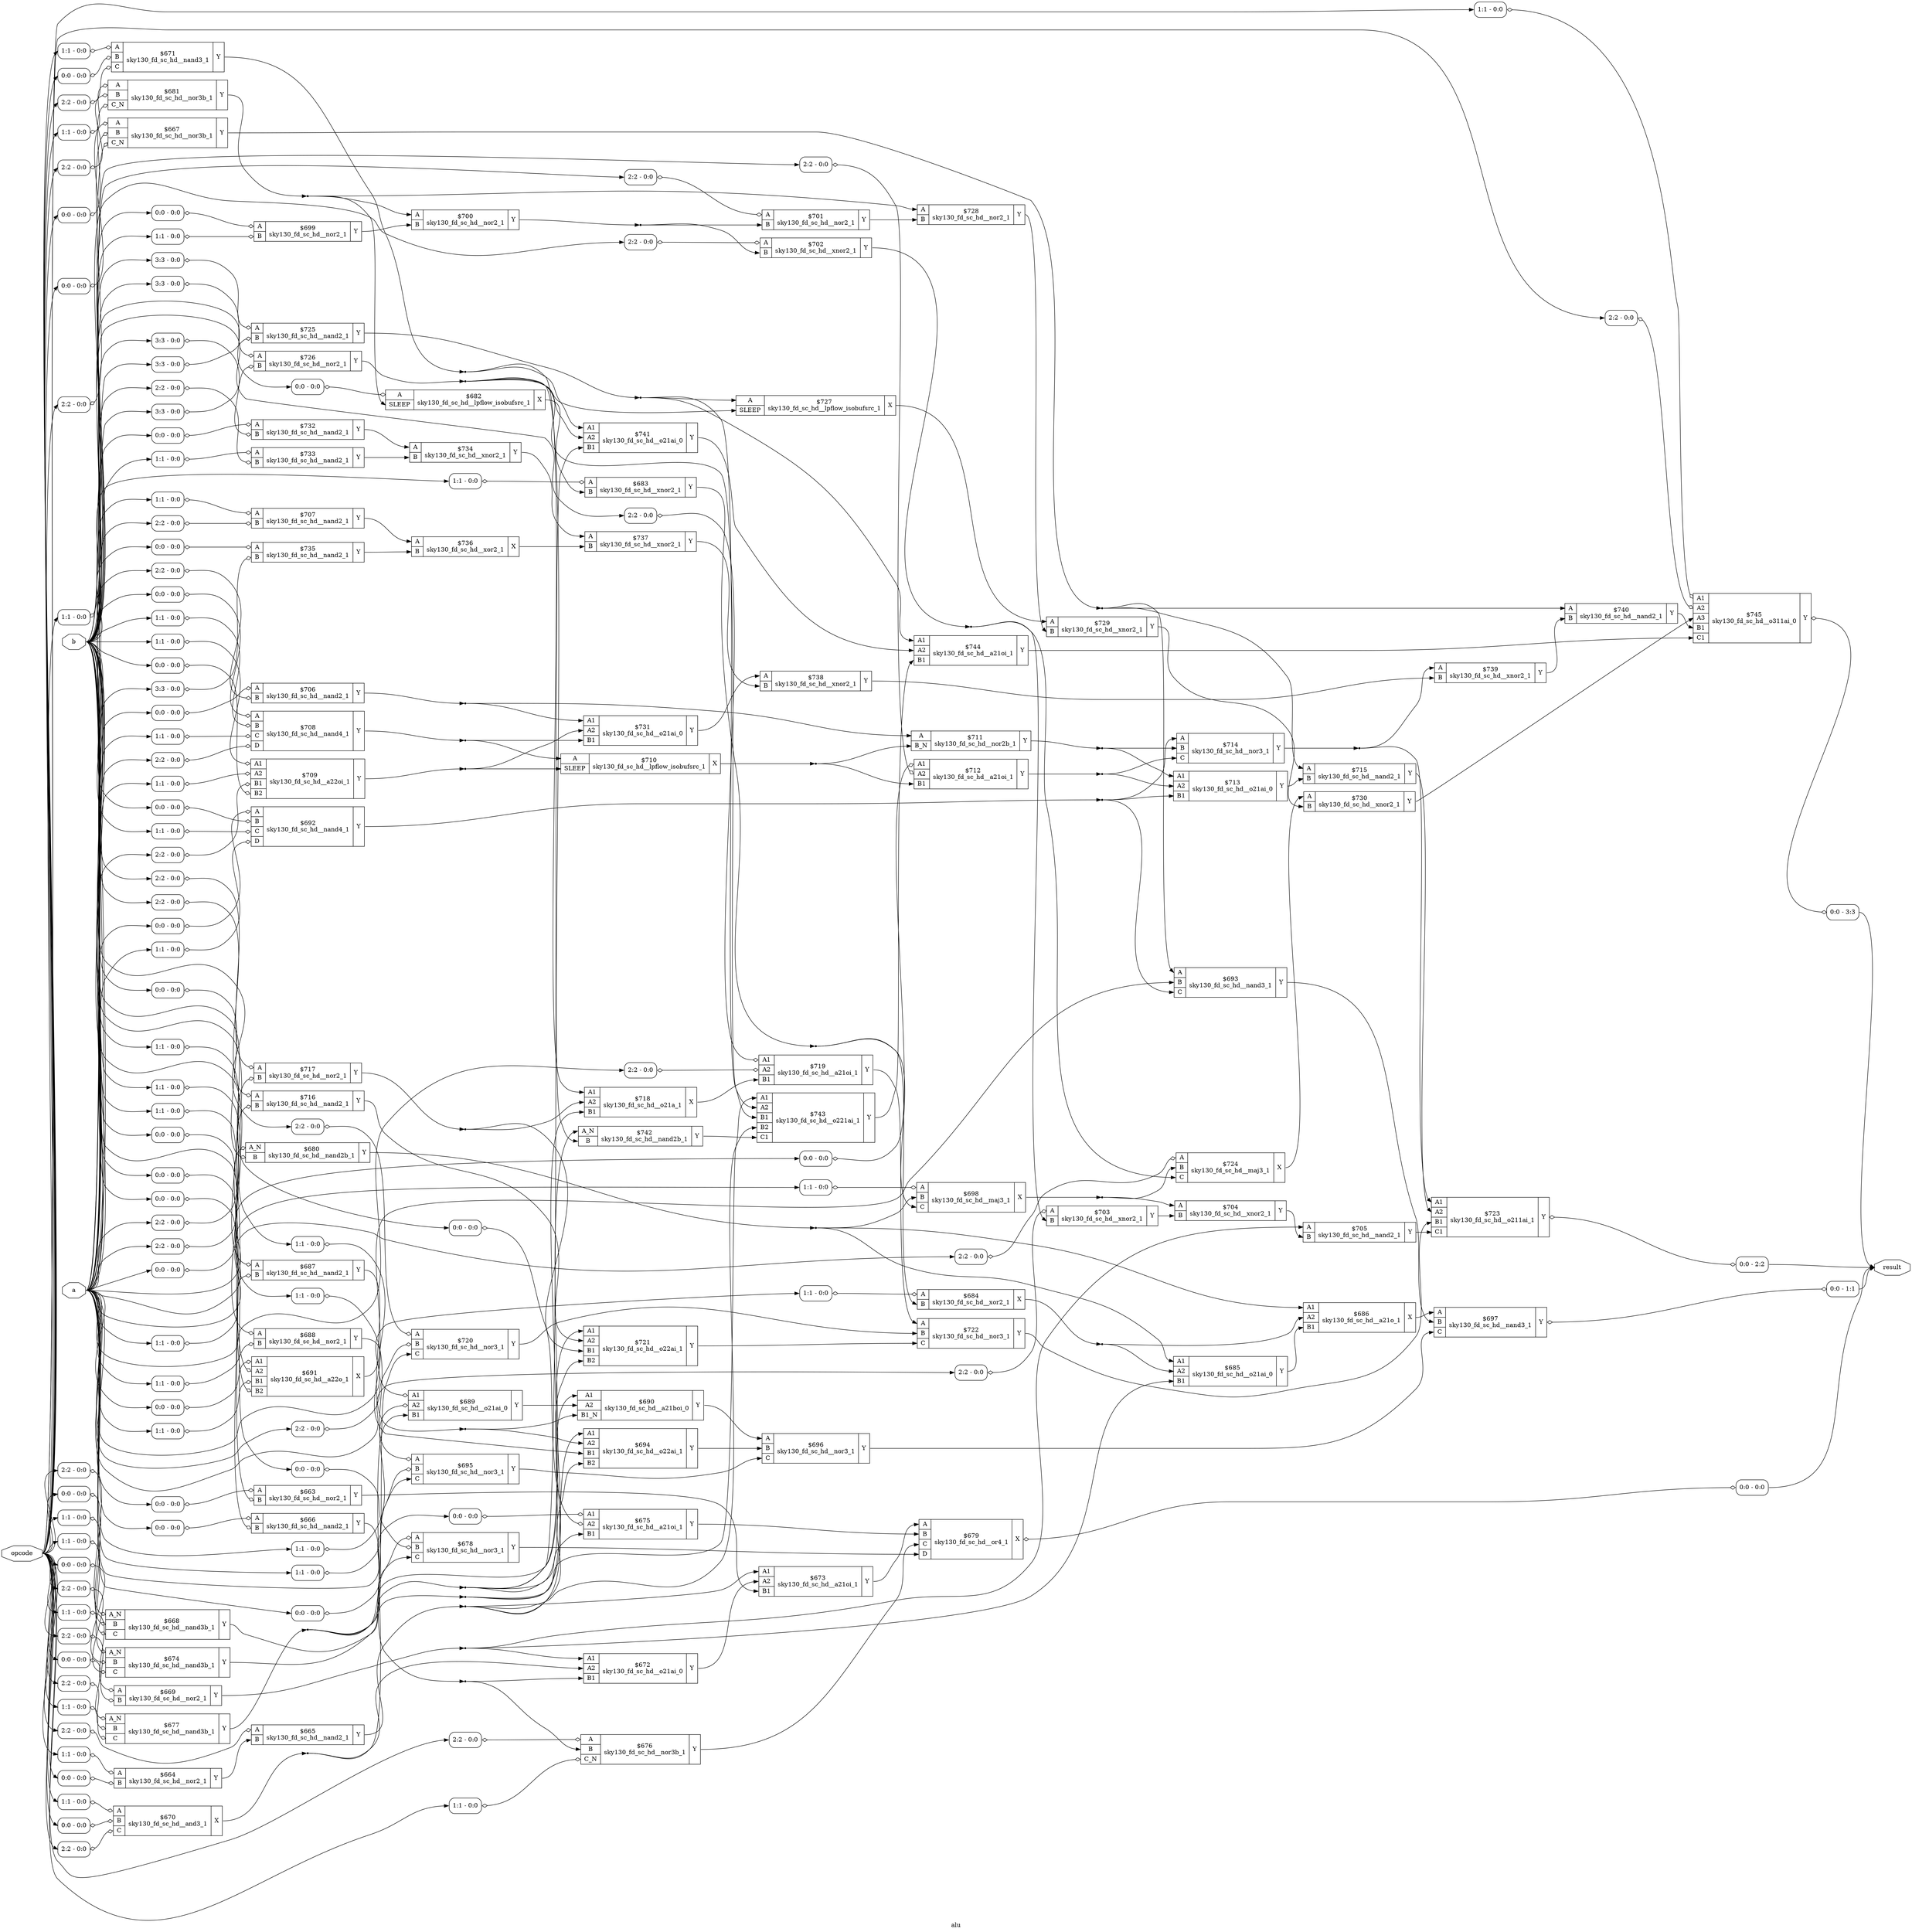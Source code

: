 digraph "alu" {
label="alu";
rankdir="LR";
remincross=true;
n80 [ shape=octagon, label="a", color="black", fontcolor="black" ];
n81 [ shape=octagon, label="b", color="black", fontcolor="black" ];
n82 [ shape=octagon, label="opcode", color="black", fontcolor="black" ];
n83 [ shape=octagon, label="result", color="black", fontcolor="black" ];
c87 [ shape=record, label="{{<p84> A|<p85> B}|$663\nsky130_fd_sc_hd__nor2_1|{<p86> Y}}",  ];
x0 [ shape=record, style=rounded, label="<s0> 0:0 - 0:0 ", color="black", fontcolor="black" ];
x0:e -> c87:p84:w [arrowhead=odiamond, arrowtail=odiamond, dir=both, color="black", fontcolor="black", label=""];
x1 [ shape=record, style=rounded, label="<s0> 0:0 - 0:0 ", color="black", fontcolor="black" ];
x1:e -> c87:p85:w [arrowhead=odiamond, arrowtail=odiamond, dir=both, color="black", fontcolor="black", label=""];
c88 [ shape=record, label="{{<p84> A|<p85> B}|$664\nsky130_fd_sc_hd__nor2_1|{<p86> Y}}",  ];
x2 [ shape=record, style=rounded, label="<s0> 1:1 - 0:0 ", color="black", fontcolor="black" ];
x2:e -> c88:p84:w [arrowhead=odiamond, arrowtail=odiamond, dir=both, color="black", fontcolor="black", label=""];
x3 [ shape=record, style=rounded, label="<s0> 0:0 - 0:0 ", color="black", fontcolor="black" ];
x3:e -> c88:p85:w [arrowhead=odiamond, arrowtail=odiamond, dir=both, color="black", fontcolor="black", label=""];
c89 [ shape=record, label="{{<p84> A|<p85> B}|$665\nsky130_fd_sc_hd__nand2_1|{<p86> Y}}",  ];
x4 [ shape=record, style=rounded, label="<s0> 2:2 - 0:0 ", color="black", fontcolor="black" ];
x4:e -> c89:p84:w [arrowhead=odiamond, arrowtail=odiamond, dir=both, color="black", fontcolor="black", label=""];
c90 [ shape=record, label="{{<p84> A|<p85> B}|$666\nsky130_fd_sc_hd__nand2_1|{<p86> Y}}",  ];
x5 [ shape=record, style=rounded, label="<s0> 0:0 - 0:0 ", color="black", fontcolor="black" ];
x5:e -> c90:p84:w [arrowhead=odiamond, arrowtail=odiamond, dir=both, color="black", fontcolor="black", label=""];
x6 [ shape=record, style=rounded, label="<s0> 0:0 - 0:0 ", color="black", fontcolor="black" ];
x6:e -> c90:p85:w [arrowhead=odiamond, arrowtail=odiamond, dir=both, color="black", fontcolor="black", label=""];
c92 [ shape=record, label="{{<p84> A|<p85> B|<p91> C_N}|$667\nsky130_fd_sc_hd__nor3b_1|{<p86> Y}}",  ];
x7 [ shape=record, style=rounded, label="<s0> 0:0 - 0:0 ", color="black", fontcolor="black" ];
x7:e -> c92:p84:w [arrowhead=odiamond, arrowtail=odiamond, dir=both, color="black", fontcolor="black", label=""];
x8 [ shape=record, style=rounded, label="<s0> 2:2 - 0:0 ", color="black", fontcolor="black" ];
x8:e -> c92:p85:w [arrowhead=odiamond, arrowtail=odiamond, dir=both, color="black", fontcolor="black", label=""];
x9 [ shape=record, style=rounded, label="<s0> 1:1 - 0:0 ", color="black", fontcolor="black" ];
x9:e -> c92:p91:w [arrowhead=odiamond, arrowtail=odiamond, dir=both, color="black", fontcolor="black", label=""];
c95 [ shape=record, label="{{<p93> A_N|<p85> B|<p94> C}|$668\nsky130_fd_sc_hd__nand3b_1|{<p86> Y}}",  ];
x10 [ shape=record, style=rounded, label="<s0> 2:2 - 0:0 ", color="black", fontcolor="black" ];
x10:e -> c95:p93:w [arrowhead=odiamond, arrowtail=odiamond, dir=both, color="black", fontcolor="black", label=""];
x11 [ shape=record, style=rounded, label="<s0> 0:0 - 0:0 ", color="black", fontcolor="black" ];
x11:e -> c95:p85:w [arrowhead=odiamond, arrowtail=odiamond, dir=both, color="black", fontcolor="black", label=""];
x12 [ shape=record, style=rounded, label="<s0> 1:1 - 0:0 ", color="black", fontcolor="black" ];
x12:e -> c95:p94:w [arrowhead=odiamond, arrowtail=odiamond, dir=both, color="black", fontcolor="black", label=""];
c96 [ shape=record, label="{{<p84> A|<p85> B}|$669\nsky130_fd_sc_hd__nor2_1|{<p86> Y}}",  ];
x13 [ shape=record, style=rounded, label="<s0> 1:1 - 0:0 ", color="black", fontcolor="black" ];
x13:e -> c96:p84:w [arrowhead=odiamond, arrowtail=odiamond, dir=both, color="black", fontcolor="black", label=""];
x14 [ shape=record, style=rounded, label="<s0> 2:2 - 0:0 ", color="black", fontcolor="black" ];
x14:e -> c96:p85:w [arrowhead=odiamond, arrowtail=odiamond, dir=both, color="black", fontcolor="black", label=""];
c98 [ shape=record, label="{{<p84> A|<p85> B|<p94> C}|$670\nsky130_fd_sc_hd__and3_1|{<p97> X}}",  ];
x15 [ shape=record, style=rounded, label="<s0> 1:1 - 0:0 ", color="black", fontcolor="black" ];
x15:e -> c98:p84:w [arrowhead=odiamond, arrowtail=odiamond, dir=both, color="black", fontcolor="black", label=""];
x16 [ shape=record, style=rounded, label="<s0> 0:0 - 0:0 ", color="black", fontcolor="black" ];
x16:e -> c98:p85:w [arrowhead=odiamond, arrowtail=odiamond, dir=both, color="black", fontcolor="black", label=""];
x17 [ shape=record, style=rounded, label="<s0> 2:2 - 0:0 ", color="black", fontcolor="black" ];
x17:e -> c98:p94:w [arrowhead=odiamond, arrowtail=odiamond, dir=both, color="black", fontcolor="black", label=""];
c99 [ shape=record, label="{{<p84> A|<p85> B|<p94> C}|$671\nsky130_fd_sc_hd__nand3_1|{<p86> Y}}",  ];
x18 [ shape=record, style=rounded, label="<s0> 1:1 - 0:0 ", color="black", fontcolor="black" ];
x18:e -> c99:p84:w [arrowhead=odiamond, arrowtail=odiamond, dir=both, color="black", fontcolor="black", label=""];
x19 [ shape=record, style=rounded, label="<s0> 0:0 - 0:0 ", color="black", fontcolor="black" ];
x19:e -> c99:p85:w [arrowhead=odiamond, arrowtail=odiamond, dir=both, color="black", fontcolor="black", label=""];
x20 [ shape=record, style=rounded, label="<s0> 2:2 - 0:0 ", color="black", fontcolor="black" ];
x20:e -> c99:p94:w [arrowhead=odiamond, arrowtail=odiamond, dir=both, color="black", fontcolor="black", label=""];
c103 [ shape=record, label="{{<p100> A1|<p101> A2|<p102> B1}|$672\nsky130_fd_sc_hd__o21ai_0|{<p86> Y}}",  ];
c104 [ shape=record, label="{{<p100> A1|<p101> A2|<p102> B1}|$673\nsky130_fd_sc_hd__a21oi_1|{<p86> Y}}",  ];
c105 [ shape=record, label="{{<p93> A_N|<p85> B|<p94> C}|$674\nsky130_fd_sc_hd__nand3b_1|{<p86> Y}}",  ];
x21 [ shape=record, style=rounded, label="<s0> 1:1 - 0:0 ", color="black", fontcolor="black" ];
x21:e -> c105:p93:w [arrowhead=odiamond, arrowtail=odiamond, dir=both, color="black", fontcolor="black", label=""];
x22 [ shape=record, style=rounded, label="<s0> 0:0 - 0:0 ", color="black", fontcolor="black" ];
x22:e -> c105:p85:w [arrowhead=odiamond, arrowtail=odiamond, dir=both, color="black", fontcolor="black", label=""];
x23 [ shape=record, style=rounded, label="<s0> 2:2 - 0:0 ", color="black", fontcolor="black" ];
x23:e -> c105:p94:w [arrowhead=odiamond, arrowtail=odiamond, dir=both, color="black", fontcolor="black", label=""];
c106 [ shape=record, label="{{<p100> A1|<p101> A2|<p102> B1}|$675\nsky130_fd_sc_hd__a21oi_1|{<p86> Y}}",  ];
x24 [ shape=record, style=rounded, label="<s0> 0:0 - 0:0 ", color="black", fontcolor="black" ];
x24:e -> c106:p100:w [arrowhead=odiamond, arrowtail=odiamond, dir=both, color="black", fontcolor="black", label=""];
x25 [ shape=record, style=rounded, label="<s0> 0:0 - 0:0 ", color="black", fontcolor="black" ];
x25:e -> c106:p101:w [arrowhead=odiamond, arrowtail=odiamond, dir=both, color="black", fontcolor="black", label=""];
c107 [ shape=record, label="{{<p84> A|<p85> B|<p91> C_N}|$676\nsky130_fd_sc_hd__nor3b_1|{<p86> Y}}",  ];
x26 [ shape=record, style=rounded, label="<s0> 2:2 - 0:0 ", color="black", fontcolor="black" ];
x26:e -> c107:p84:w [arrowhead=odiamond, arrowtail=odiamond, dir=both, color="black", fontcolor="black", label=""];
x27 [ shape=record, style=rounded, label="<s0> 1:1 - 0:0 ", color="black", fontcolor="black" ];
x27:e -> c107:p91:w [arrowhead=odiamond, arrowtail=odiamond, dir=both, color="black", fontcolor="black", label=""];
c108 [ shape=record, label="{{<p93> A_N|<p85> B|<p94> C}|$677\nsky130_fd_sc_hd__nand3b_1|{<p86> Y}}",  ];
x28 [ shape=record, style=rounded, label="<s0> 0:0 - 0:0 ", color="black", fontcolor="black" ];
x28:e -> c108:p93:w [arrowhead=odiamond, arrowtail=odiamond, dir=both, color="black", fontcolor="black", label=""];
x29 [ shape=record, style=rounded, label="<s0> 2:2 - 0:0 ", color="black", fontcolor="black" ];
x29:e -> c108:p85:w [arrowhead=odiamond, arrowtail=odiamond, dir=both, color="black", fontcolor="black", label=""];
x30 [ shape=record, style=rounded, label="<s0> 1:1 - 0:0 ", color="black", fontcolor="black" ];
x30:e -> c108:p94:w [arrowhead=odiamond, arrowtail=odiamond, dir=both, color="black", fontcolor="black", label=""];
c109 [ shape=record, label="{{<p84> A|<p85> B|<p94> C}|$678\nsky130_fd_sc_hd__nor3_1|{<p86> Y}}",  ];
x31 [ shape=record, style=rounded, label="<s0> 0:0 - 0:0 ", color="black", fontcolor="black" ];
x31:e -> c109:p84:w [arrowhead=odiamond, arrowtail=odiamond, dir=both, color="black", fontcolor="black", label=""];
x32 [ shape=record, style=rounded, label="<s0> 0:0 - 0:0 ", color="black", fontcolor="black" ];
x32:e -> c109:p85:w [arrowhead=odiamond, arrowtail=odiamond, dir=both, color="black", fontcolor="black", label=""];
c111 [ shape=record, label="{{<p84> A|<p85> B|<p94> C|<p110> D}|$679\nsky130_fd_sc_hd__or4_1|{<p97> X}}",  ];
x33 [ shape=record, style=rounded, label="<s0> 0:0 - 0:0 ", color="black", fontcolor="black" ];
c111:p97:e -> x33:w [arrowhead=odiamond, arrowtail=odiamond, dir=both, color="black", fontcolor="black", label=""];
c112 [ shape=record, label="{{<p93> A_N|<p85> B}|$680\nsky130_fd_sc_hd__nand2b_1|{<p86> Y}}",  ];
x34 [ shape=record, style=rounded, label="<s0> 0:0 - 0:0 ", color="black", fontcolor="black" ];
x34:e -> c112:p93:w [arrowhead=odiamond, arrowtail=odiamond, dir=both, color="black", fontcolor="black", label=""];
x35 [ shape=record, style=rounded, label="<s0> 0:0 - 0:0 ", color="black", fontcolor="black" ];
x35:e -> c112:p85:w [arrowhead=odiamond, arrowtail=odiamond, dir=both, color="black", fontcolor="black", label=""];
c113 [ shape=record, label="{{<p84> A|<p85> B|<p91> C_N}|$681\nsky130_fd_sc_hd__nor3b_1|{<p86> Y}}",  ];
x36 [ shape=record, style=rounded, label="<s0> 1:1 - 0:0 ", color="black", fontcolor="black" ];
x36:e -> c113:p84:w [arrowhead=odiamond, arrowtail=odiamond, dir=both, color="black", fontcolor="black", label=""];
x37 [ shape=record, style=rounded, label="<s0> 2:2 - 0:0 ", color="black", fontcolor="black" ];
x37:e -> c113:p85:w [arrowhead=odiamond, arrowtail=odiamond, dir=both, color="black", fontcolor="black", label=""];
x38 [ shape=record, style=rounded, label="<s0> 0:0 - 0:0 ", color="black", fontcolor="black" ];
x38:e -> c113:p91:w [arrowhead=odiamond, arrowtail=odiamond, dir=both, color="black", fontcolor="black", label=""];
c115 [ shape=record, label="{{<p84> A|<p114> SLEEP}|$682\nsky130_fd_sc_hd__lpflow_isobufsrc_1|{<p97> X}}",  ];
x39 [ shape=record, style=rounded, label="<s0> 0:0 - 0:0 ", color="black", fontcolor="black" ];
x39:e -> c115:p84:w [arrowhead=odiamond, arrowtail=odiamond, dir=both, color="black", fontcolor="black", label=""];
c116 [ shape=record, label="{{<p84> A|<p85> B}|$683\nsky130_fd_sc_hd__xnor2_1|{<p86> Y}}",  ];
x40 [ shape=record, style=rounded, label="<s0> 1:1 - 0:0 ", color="black", fontcolor="black" ];
x40:e -> c116:p84:w [arrowhead=odiamond, arrowtail=odiamond, dir=both, color="black", fontcolor="black", label=""];
c117 [ shape=record, label="{{<p84> A|<p85> B}|$684\nsky130_fd_sc_hd__xor2_1|{<p97> X}}",  ];
x41 [ shape=record, style=rounded, label="<s0> 1:1 - 0:0 ", color="black", fontcolor="black" ];
x41:e -> c117:p84:w [arrowhead=odiamond, arrowtail=odiamond, dir=both, color="black", fontcolor="black", label=""];
c118 [ shape=record, label="{{<p100> A1|<p101> A2|<p102> B1}|$685\nsky130_fd_sc_hd__o21ai_0|{<p86> Y}}",  ];
c119 [ shape=record, label="{{<p100> A1|<p101> A2|<p102> B1}|$686\nsky130_fd_sc_hd__a21o_1|{<p97> X}}",  ];
c120 [ shape=record, label="{{<p84> A|<p85> B}|$687\nsky130_fd_sc_hd__nand2_1|{<p86> Y}}",  ];
x42 [ shape=record, style=rounded, label="<s0> 1:1 - 0:0 ", color="black", fontcolor="black" ];
x42:e -> c120:p84:w [arrowhead=odiamond, arrowtail=odiamond, dir=both, color="black", fontcolor="black", label=""];
x43 [ shape=record, style=rounded, label="<s0> 1:1 - 0:0 ", color="black", fontcolor="black" ];
x43:e -> c120:p85:w [arrowhead=odiamond, arrowtail=odiamond, dir=both, color="black", fontcolor="black", label=""];
c121 [ shape=record, label="{{<p84> A|<p85> B}|$688\nsky130_fd_sc_hd__nor2_1|{<p86> Y}}",  ];
x44 [ shape=record, style=rounded, label="<s0> 1:1 - 0:0 ", color="black", fontcolor="black" ];
x44:e -> c121:p84:w [arrowhead=odiamond, arrowtail=odiamond, dir=both, color="black", fontcolor="black", label=""];
x45 [ shape=record, style=rounded, label="<s0> 1:1 - 0:0 ", color="black", fontcolor="black" ];
x45:e -> c121:p85:w [arrowhead=odiamond, arrowtail=odiamond, dir=both, color="black", fontcolor="black", label=""];
c122 [ shape=record, label="{{<p100> A1|<p101> A2|<p102> B1}|$689\nsky130_fd_sc_hd__o21ai_0|{<p86> Y}}",  ];
x46 [ shape=record, style=rounded, label="<s0> 1:1 - 0:0 ", color="black", fontcolor="black" ];
x46:e -> c122:p100:w [arrowhead=odiamond, arrowtail=odiamond, dir=both, color="black", fontcolor="black", label=""];
x47 [ shape=record, style=rounded, label="<s0> 1:1 - 0:0 ", color="black", fontcolor="black" ];
x47:e -> c122:p101:w [arrowhead=odiamond, arrowtail=odiamond, dir=both, color="black", fontcolor="black", label=""];
c124 [ shape=record, label="{{<p100> A1|<p101> A2|<p123> B1_N}|$690\nsky130_fd_sc_hd__a21boi_0|{<p86> Y}}",  ];
c126 [ shape=record, label="{{<p100> A1|<p101> A2|<p102> B1|<p125> B2}|$691\nsky130_fd_sc_hd__a22o_1|{<p97> X}}",  ];
x48 [ shape=record, style=rounded, label="<s0> 0:0 - 0:0 ", color="black", fontcolor="black" ];
x48:e -> c126:p100:w [arrowhead=odiamond, arrowtail=odiamond, dir=both, color="black", fontcolor="black", label=""];
x49 [ shape=record, style=rounded, label="<s0> 1:1 - 0:0 ", color="black", fontcolor="black" ];
x49:e -> c126:p101:w [arrowhead=odiamond, arrowtail=odiamond, dir=both, color="black", fontcolor="black", label=""];
x50 [ shape=record, style=rounded, label="<s0> 1:1 - 0:0 ", color="black", fontcolor="black" ];
x50:e -> c126:p102:w [arrowhead=odiamond, arrowtail=odiamond, dir=both, color="black", fontcolor="black", label=""];
x51 [ shape=record, style=rounded, label="<s0> 0:0 - 0:0 ", color="black", fontcolor="black" ];
x51:e -> c126:p125:w [arrowhead=odiamond, arrowtail=odiamond, dir=both, color="black", fontcolor="black", label=""];
c127 [ shape=record, label="{{<p84> A|<p85> B|<p94> C|<p110> D}|$692\nsky130_fd_sc_hd__nand4_1|{<p86> Y}}",  ];
x52 [ shape=record, style=rounded, label="<s0> 0:0 - 0:0 ", color="black", fontcolor="black" ];
x52:e -> c127:p84:w [arrowhead=odiamond, arrowtail=odiamond, dir=both, color="black", fontcolor="black", label=""];
x53 [ shape=record, style=rounded, label="<s0> 0:0 - 0:0 ", color="black", fontcolor="black" ];
x53:e -> c127:p85:w [arrowhead=odiamond, arrowtail=odiamond, dir=both, color="black", fontcolor="black", label=""];
x54 [ shape=record, style=rounded, label="<s0> 1:1 - 0:0 ", color="black", fontcolor="black" ];
x54:e -> c127:p94:w [arrowhead=odiamond, arrowtail=odiamond, dir=both, color="black", fontcolor="black", label=""];
x55 [ shape=record, style=rounded, label="<s0> 1:1 - 0:0 ", color="black", fontcolor="black" ];
x55:e -> c127:p110:w [arrowhead=odiamond, arrowtail=odiamond, dir=both, color="black", fontcolor="black", label=""];
c128 [ shape=record, label="{{<p84> A|<p85> B|<p94> C}|$693\nsky130_fd_sc_hd__nand3_1|{<p86> Y}}",  ];
c129 [ shape=record, label="{{<p100> A1|<p101> A2|<p102> B1|<p125> B2}|$694\nsky130_fd_sc_hd__o22ai_1|{<p86> Y}}",  ];
c130 [ shape=record, label="{{<p84> A|<p85> B|<p94> C}|$695\nsky130_fd_sc_hd__nor3_1|{<p86> Y}}",  ];
x56 [ shape=record, style=rounded, label="<s0> 1:1 - 0:0 ", color="black", fontcolor="black" ];
x56:e -> c130:p84:w [arrowhead=odiamond, arrowtail=odiamond, dir=both, color="black", fontcolor="black", label=""];
x57 [ shape=record, style=rounded, label="<s0> 1:1 - 0:0 ", color="black", fontcolor="black" ];
x57:e -> c130:p85:w [arrowhead=odiamond, arrowtail=odiamond, dir=both, color="black", fontcolor="black", label=""];
c131 [ shape=record, label="{{<p84> A|<p85> B|<p94> C}|$696\nsky130_fd_sc_hd__nor3_1|{<p86> Y}}",  ];
c132 [ shape=record, label="{{<p84> A|<p85> B|<p94> C}|$697\nsky130_fd_sc_hd__nand3_1|{<p86> Y}}",  ];
x58 [ shape=record, style=rounded, label="<s0> 0:0 - 1:1 ", color="black", fontcolor="black" ];
c132:p86:e -> x58:w [arrowhead=odiamond, arrowtail=odiamond, dir=both, color="black", fontcolor="black", label=""];
c133 [ shape=record, label="{{<p84> A|<p85> B|<p94> C}|$698\nsky130_fd_sc_hd__maj3_1|{<p97> X}}",  ];
x59 [ shape=record, style=rounded, label="<s0> 1:1 - 0:0 ", color="black", fontcolor="black" ];
x59:e -> c133:p84:w [arrowhead=odiamond, arrowtail=odiamond, dir=both, color="black", fontcolor="black", label=""];
c134 [ shape=record, label="{{<p84> A|<p85> B}|$699\nsky130_fd_sc_hd__nor2_1|{<p86> Y}}",  ];
x60 [ shape=record, style=rounded, label="<s0> 0:0 - 0:0 ", color="black", fontcolor="black" ];
x60:e -> c134:p84:w [arrowhead=odiamond, arrowtail=odiamond, dir=both, color="black", fontcolor="black", label=""];
x61 [ shape=record, style=rounded, label="<s0> 1:1 - 0:0 ", color="black", fontcolor="black" ];
x61:e -> c134:p85:w [arrowhead=odiamond, arrowtail=odiamond, dir=both, color="black", fontcolor="black", label=""];
c135 [ shape=record, label="{{<p84> A|<p85> B}|$700\nsky130_fd_sc_hd__nor2_1|{<p86> Y}}",  ];
c136 [ shape=record, label="{{<p84> A|<p85> B}|$701\nsky130_fd_sc_hd__nor2_1|{<p86> Y}}",  ];
x62 [ shape=record, style=rounded, label="<s0> 2:2 - 0:0 ", color="black", fontcolor="black" ];
x62:e -> c136:p84:w [arrowhead=odiamond, arrowtail=odiamond, dir=both, color="black", fontcolor="black", label=""];
c137 [ shape=record, label="{{<p84> A|<p85> B}|$702\nsky130_fd_sc_hd__xnor2_1|{<p86> Y}}",  ];
x63 [ shape=record, style=rounded, label="<s0> 2:2 - 0:0 ", color="black", fontcolor="black" ];
x63:e -> c137:p84:w [arrowhead=odiamond, arrowtail=odiamond, dir=both, color="black", fontcolor="black", label=""];
c138 [ shape=record, label="{{<p84> A|<p85> B}|$703\nsky130_fd_sc_hd__xnor2_1|{<p86> Y}}",  ];
x64 [ shape=record, style=rounded, label="<s0> 2:2 - 0:0 ", color="black", fontcolor="black" ];
x64:e -> c138:p84:w [arrowhead=odiamond, arrowtail=odiamond, dir=both, color="black", fontcolor="black", label=""];
c139 [ shape=record, label="{{<p84> A|<p85> B}|$704\nsky130_fd_sc_hd__xnor2_1|{<p86> Y}}",  ];
c140 [ shape=record, label="{{<p84> A|<p85> B}|$705\nsky130_fd_sc_hd__nand2_1|{<p86> Y}}",  ];
c141 [ shape=record, label="{{<p84> A|<p85> B}|$706\nsky130_fd_sc_hd__nand2_1|{<p86> Y}}",  ];
x65 [ shape=record, style=rounded, label="<s0> 0:0 - 0:0 ", color="black", fontcolor="black" ];
x65:e -> c141:p84:w [arrowhead=odiamond, arrowtail=odiamond, dir=both, color="black", fontcolor="black", label=""];
x66 [ shape=record, style=rounded, label="<s0> 2:2 - 0:0 ", color="black", fontcolor="black" ];
x66:e -> c141:p85:w [arrowhead=odiamond, arrowtail=odiamond, dir=both, color="black", fontcolor="black", label=""];
c142 [ shape=record, label="{{<p84> A|<p85> B}|$707\nsky130_fd_sc_hd__nand2_1|{<p86> Y}}",  ];
x67 [ shape=record, style=rounded, label="<s0> 1:1 - 0:0 ", color="black", fontcolor="black" ];
x67:e -> c142:p84:w [arrowhead=odiamond, arrowtail=odiamond, dir=both, color="black", fontcolor="black", label=""];
x68 [ shape=record, style=rounded, label="<s0> 2:2 - 0:0 ", color="black", fontcolor="black" ];
x68:e -> c142:p85:w [arrowhead=odiamond, arrowtail=odiamond, dir=both, color="black", fontcolor="black", label=""];
c143 [ shape=record, label="{{<p84> A|<p85> B|<p94> C|<p110> D}|$708\nsky130_fd_sc_hd__nand4_1|{<p86> Y}}",  ];
x69 [ shape=record, style=rounded, label="<s0> 0:0 - 0:0 ", color="black", fontcolor="black" ];
x69:e -> c143:p84:w [arrowhead=odiamond, arrowtail=odiamond, dir=both, color="black", fontcolor="black", label=""];
x70 [ shape=record, style=rounded, label="<s0> 1:1 - 0:0 ", color="black", fontcolor="black" ];
x70:e -> c143:p85:w [arrowhead=odiamond, arrowtail=odiamond, dir=both, color="black", fontcolor="black", label=""];
x71 [ shape=record, style=rounded, label="<s0> 1:1 - 0:0 ", color="black", fontcolor="black" ];
x71:e -> c143:p94:w [arrowhead=odiamond, arrowtail=odiamond, dir=both, color="black", fontcolor="black", label=""];
x72 [ shape=record, style=rounded, label="<s0> 2:2 - 0:0 ", color="black", fontcolor="black" ];
x72:e -> c143:p110:w [arrowhead=odiamond, arrowtail=odiamond, dir=both, color="black", fontcolor="black", label=""];
c144 [ shape=record, label="{{<p100> A1|<p101> A2|<p102> B1|<p125> B2}|$709\nsky130_fd_sc_hd__a22oi_1|{<p86> Y}}",  ];
x73 [ shape=record, style=rounded, label="<s0> 1:1 - 0:0 ", color="black", fontcolor="black" ];
x73:e -> c144:p100:w [arrowhead=odiamond, arrowtail=odiamond, dir=both, color="black", fontcolor="black", label=""];
x74 [ shape=record, style=rounded, label="<s0> 1:1 - 0:0 ", color="black", fontcolor="black" ];
x74:e -> c144:p101:w [arrowhead=odiamond, arrowtail=odiamond, dir=both, color="black", fontcolor="black", label=""];
x75 [ shape=record, style=rounded, label="<s0> 2:2 - 0:0 ", color="black", fontcolor="black" ];
x75:e -> c144:p102:w [arrowhead=odiamond, arrowtail=odiamond, dir=both, color="black", fontcolor="black", label=""];
x76 [ shape=record, style=rounded, label="<s0> 0:0 - 0:0 ", color="black", fontcolor="black" ];
x76:e -> c144:p125:w [arrowhead=odiamond, arrowtail=odiamond, dir=both, color="black", fontcolor="black", label=""];
c145 [ shape=record, label="{{<p84> A|<p114> SLEEP}|$710\nsky130_fd_sc_hd__lpflow_isobufsrc_1|{<p97> X}}",  ];
c147 [ shape=record, label="{{<p84> A|<p146> B_N}|$711\nsky130_fd_sc_hd__nor2b_1|{<p86> Y}}",  ];
c148 [ shape=record, label="{{<p100> A1|<p101> A2|<p102> B1}|$712\nsky130_fd_sc_hd__a21oi_1|{<p86> Y}}",  ];
x77 [ shape=record, style=rounded, label="<s0> 0:0 - 0:0 ", color="black", fontcolor="black" ];
x77:e -> c148:p100:w [arrowhead=odiamond, arrowtail=odiamond, dir=both, color="black", fontcolor="black", label=""];
x78 [ shape=record, style=rounded, label="<s0> 2:2 - 0:0 ", color="black", fontcolor="black" ];
x78:e -> c148:p101:w [arrowhead=odiamond, arrowtail=odiamond, dir=both, color="black", fontcolor="black", label=""];
c149 [ shape=record, label="{{<p100> A1|<p101> A2|<p102> B1}|$713\nsky130_fd_sc_hd__o21ai_0|{<p86> Y}}",  ];
c150 [ shape=record, label="{{<p84> A|<p85> B|<p94> C}|$714\nsky130_fd_sc_hd__nor3_1|{<p86> Y}}",  ];
c151 [ shape=record, label="{{<p84> A|<p85> B}|$715\nsky130_fd_sc_hd__nand2_1|{<p86> Y}}",  ];
c152 [ shape=record, label="{{<p84> A|<p85> B}|$716\nsky130_fd_sc_hd__nand2_1|{<p86> Y}}",  ];
x79 [ shape=record, style=rounded, label="<s0> 2:2 - 0:0 ", color="black", fontcolor="black" ];
x79:e -> c152:p84:w [arrowhead=odiamond, arrowtail=odiamond, dir=both, color="black", fontcolor="black", label=""];
x80 [ shape=record, style=rounded, label="<s0> 2:2 - 0:0 ", color="black", fontcolor="black" ];
x80:e -> c152:p85:w [arrowhead=odiamond, arrowtail=odiamond, dir=both, color="black", fontcolor="black", label=""];
c153 [ shape=record, label="{{<p84> A|<p85> B}|$717\nsky130_fd_sc_hd__nor2_1|{<p86> Y}}",  ];
x81 [ shape=record, style=rounded, label="<s0> 2:2 - 0:0 ", color="black", fontcolor="black" ];
x81:e -> c153:p84:w [arrowhead=odiamond, arrowtail=odiamond, dir=both, color="black", fontcolor="black", label=""];
x82 [ shape=record, style=rounded, label="<s0> 2:2 - 0:0 ", color="black", fontcolor="black" ];
x82:e -> c153:p85:w [arrowhead=odiamond, arrowtail=odiamond, dir=both, color="black", fontcolor="black", label=""];
c154 [ shape=record, label="{{<p100> A1|<p101> A2|<p102> B1}|$718\nsky130_fd_sc_hd__o21a_1|{<p97> X}}",  ];
c155 [ shape=record, label="{{<p100> A1|<p101> A2|<p102> B1}|$719\nsky130_fd_sc_hd__a21oi_1|{<p86> Y}}",  ];
x83 [ shape=record, style=rounded, label="<s0> 2:2 - 0:0 ", color="black", fontcolor="black" ];
x83:e -> c155:p100:w [arrowhead=odiamond, arrowtail=odiamond, dir=both, color="black", fontcolor="black", label=""];
x84 [ shape=record, style=rounded, label="<s0> 2:2 - 0:0 ", color="black", fontcolor="black" ];
x84:e -> c155:p101:w [arrowhead=odiamond, arrowtail=odiamond, dir=both, color="black", fontcolor="black", label=""];
c156 [ shape=record, label="{{<p84> A|<p85> B|<p94> C}|$720\nsky130_fd_sc_hd__nor3_1|{<p86> Y}}",  ];
x85 [ shape=record, style=rounded, label="<s0> 2:2 - 0:0 ", color="black", fontcolor="black" ];
x85:e -> c156:p84:w [arrowhead=odiamond, arrowtail=odiamond, dir=both, color="black", fontcolor="black", label=""];
x86 [ shape=record, style=rounded, label="<s0> 2:2 - 0:0 ", color="black", fontcolor="black" ];
x86:e -> c156:p85:w [arrowhead=odiamond, arrowtail=odiamond, dir=both, color="black", fontcolor="black", label=""];
c157 [ shape=record, label="{{<p100> A1|<p101> A2|<p102> B1|<p125> B2}|$721\nsky130_fd_sc_hd__o22ai_1|{<p86> Y}}",  ];
c158 [ shape=record, label="{{<p84> A|<p85> B|<p94> C}|$722\nsky130_fd_sc_hd__nor3_1|{<p86> Y}}",  ];
c160 [ shape=record, label="{{<p100> A1|<p101> A2|<p102> B1|<p159> C1}|$723\nsky130_fd_sc_hd__o211ai_1|{<p86> Y}}",  ];
x87 [ shape=record, style=rounded, label="<s0> 0:0 - 2:2 ", color="black", fontcolor="black" ];
c160:p86:e -> x87:w [arrowhead=odiamond, arrowtail=odiamond, dir=both, color="black", fontcolor="black", label=""];
c161 [ shape=record, label="{{<p84> A|<p85> B|<p94> C}|$724\nsky130_fd_sc_hd__maj3_1|{<p97> X}}",  ];
x88 [ shape=record, style=rounded, label="<s0> 2:2 - 0:0 ", color="black", fontcolor="black" ];
x88:e -> c161:p84:w [arrowhead=odiamond, arrowtail=odiamond, dir=both, color="black", fontcolor="black", label=""];
c162 [ shape=record, label="{{<p84> A|<p85> B}|$725\nsky130_fd_sc_hd__nand2_1|{<p86> Y}}",  ];
x89 [ shape=record, style=rounded, label="<s0> 3:3 - 0:0 ", color="black", fontcolor="black" ];
x89:e -> c162:p84:w [arrowhead=odiamond, arrowtail=odiamond, dir=both, color="black", fontcolor="black", label=""];
x90 [ shape=record, style=rounded, label="<s0> 3:3 - 0:0 ", color="black", fontcolor="black" ];
x90:e -> c162:p85:w [arrowhead=odiamond, arrowtail=odiamond, dir=both, color="black", fontcolor="black", label=""];
c163 [ shape=record, label="{{<p84> A|<p85> B}|$726\nsky130_fd_sc_hd__nor2_1|{<p86> Y}}",  ];
x91 [ shape=record, style=rounded, label="<s0> 3:3 - 0:0 ", color="black", fontcolor="black" ];
x91:e -> c163:p84:w [arrowhead=odiamond, arrowtail=odiamond, dir=both, color="black", fontcolor="black", label=""];
x92 [ shape=record, style=rounded, label="<s0> 3:3 - 0:0 ", color="black", fontcolor="black" ];
x92:e -> c163:p85:w [arrowhead=odiamond, arrowtail=odiamond, dir=both, color="black", fontcolor="black", label=""];
c164 [ shape=record, label="{{<p84> A|<p114> SLEEP}|$727\nsky130_fd_sc_hd__lpflow_isobufsrc_1|{<p97> X}}",  ];
c165 [ shape=record, label="{{<p84> A|<p85> B}|$728\nsky130_fd_sc_hd__nor2_1|{<p86> Y}}",  ];
c166 [ shape=record, label="{{<p84> A|<p85> B}|$729\nsky130_fd_sc_hd__xnor2_1|{<p86> Y}}",  ];
c167 [ shape=record, label="{{<p84> A|<p85> B}|$730\nsky130_fd_sc_hd__xnor2_1|{<p86> Y}}",  ];
c168 [ shape=record, label="{{<p100> A1|<p101> A2|<p102> B1}|$731\nsky130_fd_sc_hd__o21ai_0|{<p86> Y}}",  ];
c169 [ shape=record, label="{{<p84> A|<p85> B}|$732\nsky130_fd_sc_hd__nand2_1|{<p86> Y}}",  ];
x93 [ shape=record, style=rounded, label="<s0> 0:0 - 0:0 ", color="black", fontcolor="black" ];
x93:e -> c169:p84:w [arrowhead=odiamond, arrowtail=odiamond, dir=both, color="black", fontcolor="black", label=""];
x94 [ shape=record, style=rounded, label="<s0> 3:3 - 0:0 ", color="black", fontcolor="black" ];
x94:e -> c169:p85:w [arrowhead=odiamond, arrowtail=odiamond, dir=both, color="black", fontcolor="black", label=""];
c170 [ shape=record, label="{{<p84> A|<p85> B}|$733\nsky130_fd_sc_hd__nand2_1|{<p86> Y}}",  ];
x95 [ shape=record, style=rounded, label="<s0> 1:1 - 0:0 ", color="black", fontcolor="black" ];
x95:e -> c170:p84:w [arrowhead=odiamond, arrowtail=odiamond, dir=both, color="black", fontcolor="black", label=""];
x96 [ shape=record, style=rounded, label="<s0> 2:2 - 0:0 ", color="black", fontcolor="black" ];
x96:e -> c170:p85:w [arrowhead=odiamond, arrowtail=odiamond, dir=both, color="black", fontcolor="black", label=""];
c171 [ shape=record, label="{{<p84> A|<p85> B}|$734\nsky130_fd_sc_hd__xnor2_1|{<p86> Y}}",  ];
c172 [ shape=record, label="{{<p84> A|<p85> B}|$735\nsky130_fd_sc_hd__nand2_1|{<p86> Y}}",  ];
x97 [ shape=record, style=rounded, label="<s0> 0:0 - 0:0 ", color="black", fontcolor="black" ];
x97:e -> c172:p84:w [arrowhead=odiamond, arrowtail=odiamond, dir=both, color="black", fontcolor="black", label=""];
x98 [ shape=record, style=rounded, label="<s0> 3:3 - 0:0 ", color="black", fontcolor="black" ];
x98:e -> c172:p85:w [arrowhead=odiamond, arrowtail=odiamond, dir=both, color="black", fontcolor="black", label=""];
c173 [ shape=record, label="{{<p84> A|<p85> B}|$736\nsky130_fd_sc_hd__xor2_1|{<p97> X}}",  ];
c174 [ shape=record, label="{{<p84> A|<p85> B}|$737\nsky130_fd_sc_hd__xnor2_1|{<p86> Y}}",  ];
c175 [ shape=record, label="{{<p84> A|<p85> B}|$738\nsky130_fd_sc_hd__xnor2_1|{<p86> Y}}",  ];
c176 [ shape=record, label="{{<p84> A|<p85> B}|$739\nsky130_fd_sc_hd__xnor2_1|{<p86> Y}}",  ];
c177 [ shape=record, label="{{<p84> A|<p85> B}|$740\nsky130_fd_sc_hd__nand2_1|{<p86> Y}}",  ];
c178 [ shape=record, label="{{<p100> A1|<p101> A2|<p102> B1}|$741\nsky130_fd_sc_hd__o21ai_0|{<p86> Y}}",  ];
c179 [ shape=record, label="{{<p93> A_N|<p85> B}|$742\nsky130_fd_sc_hd__nand2b_1|{<p86> Y}}",  ];
c180 [ shape=record, label="{{<p100> A1|<p101> A2|<p102> B1|<p125> B2|<p159> C1}|$743\nsky130_fd_sc_hd__o221ai_1|{<p86> Y}}",  ];
c181 [ shape=record, label="{{<p100> A1|<p101> A2|<p102> B1}|$744\nsky130_fd_sc_hd__a21oi_1|{<p86> Y}}",  ];
c183 [ shape=record, label="{{<p100> A1|<p101> A2|<p182> A3|<p102> B1|<p159> C1}|$745\nsky130_fd_sc_hd__o311ai_0|{<p86> Y}}",  ];
x99 [ shape=record, style=rounded, label="<s0> 1:1 - 0:0 ", color="black", fontcolor="black" ];
x99:e -> c183:p100:w [arrowhead=odiamond, arrowtail=odiamond, dir=both, color="black", fontcolor="black", label=""];
x100 [ shape=record, style=rounded, label="<s0> 2:2 - 0:0 ", color="black", fontcolor="black" ];
x100:e -> c183:p101:w [arrowhead=odiamond, arrowtail=odiamond, dir=both, color="black", fontcolor="black", label=""];
x101 [ shape=record, style=rounded, label="<s0> 0:0 - 3:3 ", color="black", fontcolor="black" ];
c183:p86:e -> x101:w [arrowhead=odiamond, arrowtail=odiamond, dir=both, color="black", fontcolor="black", label=""];
c87:p86:e -> c104:p102:w [color="black", fontcolor="black", label=""];
c103:p86:e -> c104:p101:w [color="black", fontcolor="black", label=""];
c104:p86:e -> c111:p84:w [color="black", fontcolor="black", label=""];
n12 [ shape=point ];
c105:p86:e -> n12:w [color="black", fontcolor="black", label=""];
n12:e -> c106:p102:w [color="black", fontcolor="black", label=""];
n12:e -> c124:p100:w [color="black", fontcolor="black", label=""];
n12:e -> c154:p102:w [color="black", fontcolor="black", label=""];
n12:e -> c178:p102:w [color="black", fontcolor="black", label=""];
c106:p86:e -> c111:p85:w [color="black", fontcolor="black", label=""];
c107:p86:e -> c111:p94:w [color="black", fontcolor="black", label=""];
n15 [ shape=point ];
c108:p86:e -> n15:w [color="black", fontcolor="black", label=""];
n15:e -> c109:p94:w [color="black", fontcolor="black", label=""];
n15:e -> c130:p94:w [color="black", fontcolor="black", label=""];
n15:e -> c156:p94:w [color="black", fontcolor="black", label=""];
n15:e -> c179:p93:w [color="black", fontcolor="black", label=""];
c109:p86:e -> c111:p110:w [color="black", fontcolor="black", label=""];
n17 [ shape=point ];
c112:p86:e -> n17:w [color="black", fontcolor="black", label=""];
n17:e -> c118:p100:w [color="black", fontcolor="black", label=""];
n17:e -> c119:p100:w [color="black", fontcolor="black", label=""];
n17:e -> c133:p85:w [color="black", fontcolor="black", label=""];
n18 [ shape=point ];
c113:p86:e -> n18:w [color="black", fontcolor="black", label=""];
n18:e -> c115:p114:w [color="black", fontcolor="black", label=""];
n18:e -> c135:p84:w [color="black", fontcolor="black", label=""];
n18:e -> c165:p84:w [color="black", fontcolor="black", label=""];
c115:p97:e -> c116:p85:w [color="black", fontcolor="black", label=""];
c88:p86:e -> c89:p85:w [color="black", fontcolor="black", label=""];
n20 [ shape=point ];
c116:p86:e -> n20:w [color="black", fontcolor="black", label=""];
n20:e -> c117:p85:w [color="black", fontcolor="black", label=""];
n20:e -> c133:p94:w [color="black", fontcolor="black", label=""];
n21 [ shape=point ];
c117:p97:e -> n21:w [color="black", fontcolor="black", label=""];
n21:e -> c118:p101:w [color="black", fontcolor="black", label=""];
n21:e -> c119:p101:w [color="black", fontcolor="black", label=""];
c118:p86:e -> c119:p102:w [color="black", fontcolor="black", label=""];
c119:p97:e -> c132:p84:w [color="black", fontcolor="black", label=""];
n24 [ shape=point ];
c120:p86:e -> n24:w [color="black", fontcolor="black", label=""];
n24:e -> c124:p123:w [color="black", fontcolor="black", label=""];
n24:e -> c129:p101:w [color="black", fontcolor="black", label=""];
c121:p86:e -> c129:p102:w [color="black", fontcolor="black", label=""];
c122:p86:e -> c124:p101:w [color="black", fontcolor="black", label=""];
c124:p86:e -> c131:p84:w [color="black", fontcolor="black", label=""];
c126:p97:e -> c128:p85:w [color="black", fontcolor="black", label=""];
n29 [ shape=point ];
c127:p86:e -> n29:w [color="black", fontcolor="black", label=""];
n29:e -> c128:p94:w [color="black", fontcolor="black", label=""];
n29:e -> c149:p102:w [color="black", fontcolor="black", label=""];
n29:e -> c150:p84:w [color="black", fontcolor="black", label=""];
n3 [ shape=point ];
c89:p86:e -> n3:w [color="black", fontcolor="black", label=""];
n3:e -> c104:p100:w [color="black", fontcolor="black", label=""];
n3:e -> c129:p125:w [color="black", fontcolor="black", label=""];
n3:e -> c157:p125:w [color="black", fontcolor="black", label=""];
n3:e -> c180:p125:w [color="black", fontcolor="black", label=""];
c128:p86:e -> c132:p85:w [color="black", fontcolor="black", label=""];
c129:p86:e -> c131:p85:w [color="black", fontcolor="black", label=""];
c130:p86:e -> c131:p94:w [color="black", fontcolor="black", label=""];
c131:p86:e -> c132:p94:w [color="black", fontcolor="black", label=""];
n34 [ shape=point ];
c133:p97:e -> n34:w [color="black", fontcolor="black", label=""];
n34:e -> c139:p84:w [color="black", fontcolor="black", label=""];
n34:e -> c161:p85:w [color="black", fontcolor="black", label=""];
c134:p86:e -> c135:p85:w [color="black", fontcolor="black", label=""];
n36 [ shape=point ];
c135:p86:e -> n36:w [color="black", fontcolor="black", label=""];
n36:e -> c136:p85:w [color="black", fontcolor="black", label=""];
n36:e -> c137:p85:w [color="black", fontcolor="black", label=""];
c136:p86:e -> c165:p85:w [color="black", fontcolor="black", label=""];
n38 [ shape=point ];
c137:p86:e -> n38:w [color="black", fontcolor="black", label=""];
n38:e -> c138:p85:w [color="black", fontcolor="black", label=""];
n38:e -> c161:p94:w [color="black", fontcolor="black", label=""];
c138:p86:e -> c139:p85:w [color="black", fontcolor="black", label=""];
n4 [ shape=point ];
c90:p86:e -> n4:w [color="black", fontcolor="black", label=""];
n4:e -> c103:p102:w [color="black", fontcolor="black", label=""];
n4:e -> c107:p85:w [color="black", fontcolor="black", label=""];
c139:p86:e -> c140:p85:w [color="black", fontcolor="black", label=""];
c140:p86:e -> c160:p159:w [color="black", fontcolor="black", label=""];
n42 [ shape=point ];
c141:p86:e -> n42:w [color="black", fontcolor="black", label=""];
n42:e -> c147:p84:w [color="black", fontcolor="black", label=""];
n42:e -> c168:p100:w [color="black", fontcolor="black", label=""];
c142:p86:e -> c173:p84:w [color="black", fontcolor="black", label=""];
n44 [ shape=point ];
c143:p86:e -> n44:w [color="black", fontcolor="black", label=""];
n44:e -> c145:p84:w [color="black", fontcolor="black", label=""];
n44:e -> c168:p102:w [color="black", fontcolor="black", label=""];
n45 [ shape=point ];
c144:p86:e -> n45:w [color="black", fontcolor="black", label=""];
n45:e -> c145:p114:w [color="black", fontcolor="black", label=""];
n45:e -> c168:p101:w [color="black", fontcolor="black", label=""];
n46 [ shape=point ];
c145:p97:e -> n46:w [color="black", fontcolor="black", label=""];
n46:e -> c147:p146:w [color="black", fontcolor="black", label=""];
n46:e -> c148:p102:w [color="black", fontcolor="black", label=""];
n47 [ shape=point ];
c147:p86:e -> n47:w [color="black", fontcolor="black", label=""];
n47:e -> c149:p100:w [color="black", fontcolor="black", label=""];
n47:e -> c150:p85:w [color="black", fontcolor="black", label=""];
n48 [ shape=point ];
c148:p86:e -> n48:w [color="black", fontcolor="black", label=""];
n48:e -> c149:p101:w [color="black", fontcolor="black", label=""];
n48:e -> c150:p94:w [color="black", fontcolor="black", label=""];
c149:p86:e -> c151:p85:w [color="black", fontcolor="black", label=""];
n5 [ shape=point ];
c92:p86:e -> n5:w [color="black", fontcolor="black", label=""];
n5:e -> c128:p84:w [color="black", fontcolor="black", label=""];
n5:e -> c151:p84:w [color="black", fontcolor="black", label=""];
n5:e -> c177:p84:w [color="black", fontcolor="black", label=""];
n50 [ shape=point ];
c150:p86:e -> n50:w [color="black", fontcolor="black", label=""];
n50:e -> c160:p100:w [color="black", fontcolor="black", label=""];
n50:e -> c176:p84:w [color="black", fontcolor="black", label=""];
c151:p86:e -> c160:p101:w [color="black", fontcolor="black", label=""];
c152:p86:e -> c157:p101:w [color="black", fontcolor="black", label=""];
n53 [ shape=point ];
c153:p86:e -> n53:w [color="black", fontcolor="black", label=""];
n53:e -> c154:p101:w [color="black", fontcolor="black", label=""];
n53:e -> c157:p102:w [color="black", fontcolor="black", label=""];
c154:p97:e -> c155:p102:w [color="black", fontcolor="black", label=""];
c155:p86:e -> c158:p84:w [color="black", fontcolor="black", label=""];
c156:p86:e -> c158:p85:w [color="black", fontcolor="black", label=""];
c157:p86:e -> c158:p94:w [color="black", fontcolor="black", label=""];
c158:p86:e -> c160:p102:w [color="black", fontcolor="black", label=""];
c161:p97:e -> c167:p84:w [color="black", fontcolor="black", label=""];
n6 [ shape=point ];
c95:p86:e -> n6:w [color="black", fontcolor="black", label=""];
n6:e -> c129:p100:w [color="black", fontcolor="black", label=""];
n6:e -> c157:p100:w [color="black", fontcolor="black", label=""];
n6:e -> c180:p100:w [color="black", fontcolor="black", label=""];
n60 [ shape=point ];
c162:p86:e -> n60:w [color="black", fontcolor="black", label=""];
n60:e -> c164:p84:w [color="black", fontcolor="black", label=""];
n60:e -> c180:p101:w [color="black", fontcolor="black", label=""];
n60:e -> c181:p100:w [color="black", fontcolor="black", label=""];
n61 [ shape=point ];
c163:p86:e -> n61:w [color="black", fontcolor="black", label=""];
n61:e -> c164:p114:w [color="black", fontcolor="black", label=""];
n61:e -> c178:p101:w [color="black", fontcolor="black", label=""];
n61:e -> c179:p85:w [color="black", fontcolor="black", label=""];
n61:e -> c180:p102:w [color="black", fontcolor="black", label=""];
c164:p97:e -> c166:p84:w [color="black", fontcolor="black", label=""];
c165:p86:e -> c166:p85:w [color="black", fontcolor="black", label=""];
c166:p86:e -> c167:p85:w [color="black", fontcolor="black", label=""];
c167:p86:e -> c183:p182:w [color="black", fontcolor="black", label=""];
c168:p86:e -> c175:p84:w [color="black", fontcolor="black", label=""];
c169:p86:e -> c171:p84:w [color="black", fontcolor="black", label=""];
c170:p86:e -> c171:p85:w [color="black", fontcolor="black", label=""];
c171:p86:e -> c174:p84:w [color="black", fontcolor="black", label=""];
n7 [ shape=point ];
c96:p86:e -> n7:w [color="black", fontcolor="black", label=""];
n7:e -> c103:p100:w [color="black", fontcolor="black", label=""];
n7:e -> c118:p102:w [color="black", fontcolor="black", label=""];
n7:e -> c140:p84:w [color="black", fontcolor="black", label=""];
c172:p86:e -> c173:p85:w [color="black", fontcolor="black", label=""];
c173:p97:e -> c174:p85:w [color="black", fontcolor="black", label=""];
c174:p86:e -> c175:p85:w [color="black", fontcolor="black", label=""];
c175:p86:e -> c176:p85:w [color="black", fontcolor="black", label=""];
c176:p86:e -> c177:p85:w [color="black", fontcolor="black", label=""];
c177:p86:e -> c183:p102:w [color="black", fontcolor="black", label=""];
c178:p86:e -> c181:p101:w [color="black", fontcolor="black", label=""];
c179:p86:e -> c180:p159:w [color="black", fontcolor="black", label=""];
c180:p86:e -> c181:p102:w [color="black", fontcolor="black", label=""];
c181:p86:e -> c183:p159:w [color="black", fontcolor="black", label=""];
n8 [ shape=point ];
c98:p97:e -> n8:w [color="black", fontcolor="black", label=""];
n8:e -> c103:p101:w [color="black", fontcolor="black", label=""];
n8:e -> c122:p102:w [color="black", fontcolor="black", label=""];
n80:e -> x0:s0:w [color="black", fontcolor="black", label=""];
n80:e -> x24:s0:w [color="black", fontcolor="black", label=""];
n80:e -> x31:s0:w [color="black", fontcolor="black", label=""];
n80:e -> x34:s0:w [color="black", fontcolor="black", label=""];
n80:e -> x41:s0:w [color="black", fontcolor="black", label=""];
n80:e -> x43:s0:w [color="black", fontcolor="black", label=""];
n80:e -> x45:s0:w [color="black", fontcolor="black", label=""];
n80:e -> x47:s0:w [color="black", fontcolor="black", label=""];
n80:e -> x48:s0:w [color="black", fontcolor="black", label=""];
n80:e -> x50:s0:w [color="black", fontcolor="black", label=""];
n80:e -> x52:s0:w [color="black", fontcolor="black", label=""];
n80:e -> x55:s0:w [color="black", fontcolor="black", label=""];
n80:e -> x57:s0:w [color="black", fontcolor="black", label=""];
n80:e -> x59:s0:w [color="black", fontcolor="black", label=""];
n80:e -> x5:s0:w [color="black", fontcolor="black", label=""];
n80:e -> x64:s0:w [color="black", fontcolor="black", label=""];
n80:e -> x65:s0:w [color="black", fontcolor="black", label=""];
n80:e -> x68:s0:w [color="black", fontcolor="black", label=""];
n80:e -> x71:s0:w [color="black", fontcolor="black", label=""];
n80:e -> x72:s0:w [color="black", fontcolor="black", label=""];
n80:e -> x74:s0:w [color="black", fontcolor="black", label=""];
n80:e -> x75:s0:w [color="black", fontcolor="black", label=""];
n80:e -> x77:s0:w [color="black", fontcolor="black", label=""];
n80:e -> x80:s0:w [color="black", fontcolor="black", label=""];
n80:e -> x82:s0:w [color="black", fontcolor="black", label=""];
n80:e -> x84:s0:w [color="black", fontcolor="black", label=""];
n80:e -> x86:s0:w [color="black", fontcolor="black", label=""];
n80:e -> x88:s0:w [color="black", fontcolor="black", label=""];
n80:e -> x90:s0:w [color="black", fontcolor="black", label=""];
n80:e -> x92:s0:w [color="black", fontcolor="black", label=""];
n80:e -> x93:s0:w [color="black", fontcolor="black", label=""];
n80:e -> x95:s0:w [color="black", fontcolor="black", label=""];
n80:e -> x98:s0:w [color="black", fontcolor="black", label=""];
n81:e -> x1:s0:w [color="black", fontcolor="black", label=""];
n81:e -> x25:s0:w [color="black", fontcolor="black", label=""];
n81:e -> x32:s0:w [color="black", fontcolor="black", label=""];
n81:e -> x35:s0:w [color="black", fontcolor="black", label=""];
n81:e -> x39:s0:w [color="black", fontcolor="black", label=""];
n81:e -> x40:s0:w [color="black", fontcolor="black", label=""];
n81:e -> x42:s0:w [color="black", fontcolor="black", label=""];
n81:e -> x44:s0:w [color="black", fontcolor="black", label=""];
n81:e -> x46:s0:w [color="black", fontcolor="black", label=""];
n81:e -> x49:s0:w [color="black", fontcolor="black", label=""];
n81:e -> x51:s0:w [color="black", fontcolor="black", label=""];
n81:e -> x53:s0:w [color="black", fontcolor="black", label=""];
n81:e -> x54:s0:w [color="black", fontcolor="black", label=""];
n81:e -> x56:s0:w [color="black", fontcolor="black", label=""];
n81:e -> x60:s0:w [color="black", fontcolor="black", label=""];
n81:e -> x61:s0:w [color="black", fontcolor="black", label=""];
n81:e -> x62:s0:w [color="black", fontcolor="black", label=""];
n81:e -> x63:s0:w [color="black", fontcolor="black", label=""];
n81:e -> x66:s0:w [color="black", fontcolor="black", label=""];
n81:e -> x67:s0:w [color="black", fontcolor="black", label=""];
n81:e -> x69:s0:w [color="black", fontcolor="black", label=""];
n81:e -> x6:s0:w [color="black", fontcolor="black", label=""];
n81:e -> x70:s0:w [color="black", fontcolor="black", label=""];
n81:e -> x73:s0:w [color="black", fontcolor="black", label=""];
n81:e -> x76:s0:w [color="black", fontcolor="black", label=""];
n81:e -> x78:s0:w [color="black", fontcolor="black", label=""];
n81:e -> x79:s0:w [color="black", fontcolor="black", label=""];
n81:e -> x81:s0:w [color="black", fontcolor="black", label=""];
n81:e -> x83:s0:w [color="black", fontcolor="black", label=""];
n81:e -> x85:s0:w [color="black", fontcolor="black", label=""];
n81:e -> x89:s0:w [color="black", fontcolor="black", label=""];
n81:e -> x91:s0:w [color="black", fontcolor="black", label=""];
n81:e -> x94:s0:w [color="black", fontcolor="black", label=""];
n81:e -> x96:s0:w [color="black", fontcolor="black", label=""];
n81:e -> x97:s0:w [color="black", fontcolor="black", label=""];
n82:e -> x100:s0:w [color="black", fontcolor="black", label=""];
n82:e -> x10:s0:w [color="black", fontcolor="black", label=""];
n82:e -> x11:s0:w [color="black", fontcolor="black", label=""];
n82:e -> x12:s0:w [color="black", fontcolor="black", label=""];
n82:e -> x13:s0:w [color="black", fontcolor="black", label=""];
n82:e -> x14:s0:w [color="black", fontcolor="black", label=""];
n82:e -> x15:s0:w [color="black", fontcolor="black", label=""];
n82:e -> x16:s0:w [color="black", fontcolor="black", label=""];
n82:e -> x17:s0:w [color="black", fontcolor="black", label=""];
n82:e -> x18:s0:w [color="black", fontcolor="black", label=""];
n82:e -> x19:s0:w [color="black", fontcolor="black", label=""];
n82:e -> x20:s0:w [color="black", fontcolor="black", label=""];
n82:e -> x21:s0:w [color="black", fontcolor="black", label=""];
n82:e -> x22:s0:w [color="black", fontcolor="black", label=""];
n82:e -> x23:s0:w [color="black", fontcolor="black", label=""];
n82:e -> x26:s0:w [color="black", fontcolor="black", label=""];
n82:e -> x27:s0:w [color="black", fontcolor="black", label=""];
n82:e -> x28:s0:w [color="black", fontcolor="black", label=""];
n82:e -> x29:s0:w [color="black", fontcolor="black", label=""];
n82:e -> x2:s0:w [color="black", fontcolor="black", label=""];
n82:e -> x30:s0:w [color="black", fontcolor="black", label=""];
n82:e -> x36:s0:w [color="black", fontcolor="black", label=""];
n82:e -> x37:s0:w [color="black", fontcolor="black", label=""];
n82:e -> x38:s0:w [color="black", fontcolor="black", label=""];
n82:e -> x3:s0:w [color="black", fontcolor="black", label=""];
n82:e -> x4:s0:w [color="black", fontcolor="black", label=""];
n82:e -> x7:s0:w [color="black", fontcolor="black", label=""];
n82:e -> x8:s0:w [color="black", fontcolor="black", label=""];
n82:e -> x99:s0:w [color="black", fontcolor="black", label=""];
n82:e -> x9:s0:w [color="black", fontcolor="black", label=""];
x101:s0:e -> n83:w [color="black", fontcolor="black", label=""];
x33:s0:e -> n83:w [color="black", fontcolor="black", label=""];
x58:s0:e -> n83:w [color="black", fontcolor="black", label=""];
x87:s0:e -> n83:w [color="black", fontcolor="black", label=""];
n9 [ shape=point ];
c99:p86:e -> n9:w [color="black", fontcolor="black", label=""];
n9:e -> c154:p100:w [color="black", fontcolor="black", label=""];
n9:e -> c178:p100:w [color="black", fontcolor="black", label=""];
}

